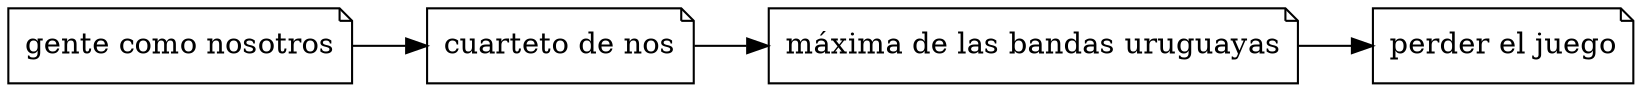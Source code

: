 digraph
{
	rankdir="LR"
	node [shape="note"]

	pej [label="perder el juego"]
	nos [label="gente como nosotros"]
	cdn [label="cuarteto de nos"]
	uru [label="máxima de las bandas uruguayas"]

	nos -> cdn -> uru -> pej
}
